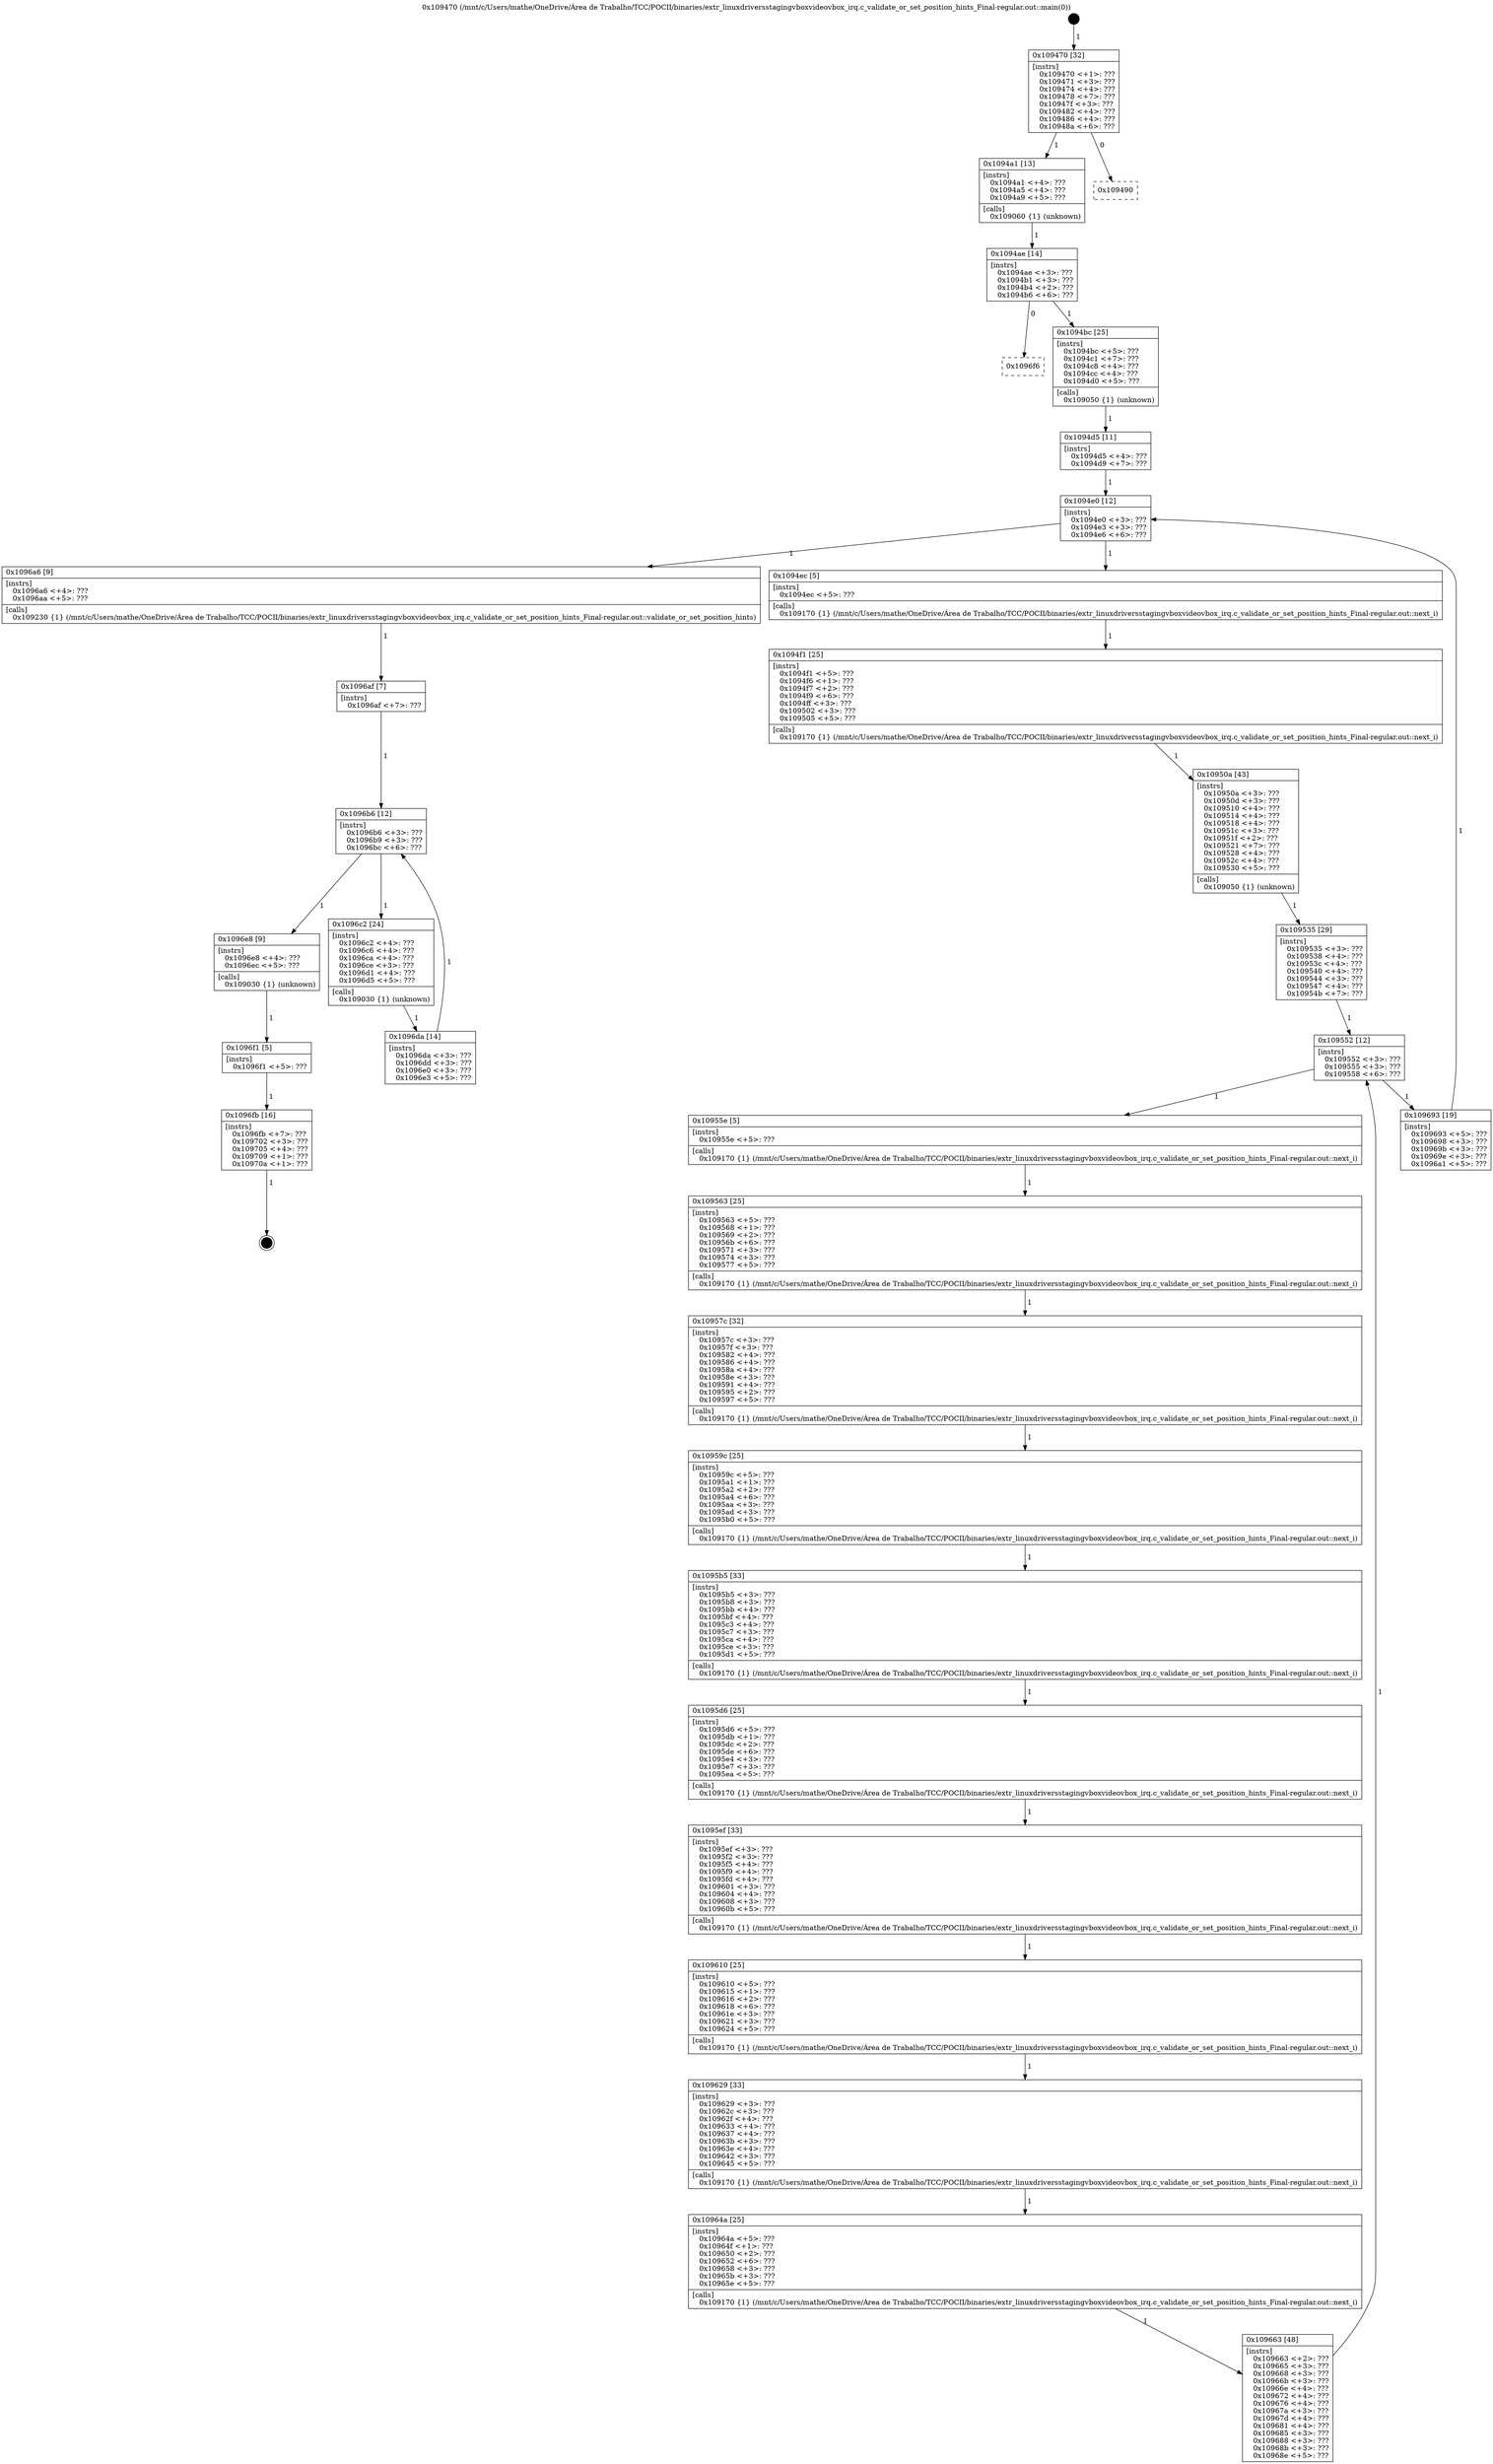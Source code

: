 digraph "0x109470" {
  label = "0x109470 (/mnt/c/Users/mathe/OneDrive/Área de Trabalho/TCC/POCII/binaries/extr_linuxdriversstagingvboxvideovbox_irq.c_validate_or_set_position_hints_Final-regular.out::main(0))"
  labelloc = "t"
  node[shape=record]

  Entry [label="",width=0.3,height=0.3,shape=circle,fillcolor=black,style=filled]
  "0x109470" [label="{
     0x109470 [32]\l
     | [instrs]\l
     &nbsp;&nbsp;0x109470 \<+1\>: ???\l
     &nbsp;&nbsp;0x109471 \<+3\>: ???\l
     &nbsp;&nbsp;0x109474 \<+4\>: ???\l
     &nbsp;&nbsp;0x109478 \<+7\>: ???\l
     &nbsp;&nbsp;0x10947f \<+3\>: ???\l
     &nbsp;&nbsp;0x109482 \<+4\>: ???\l
     &nbsp;&nbsp;0x109486 \<+4\>: ???\l
     &nbsp;&nbsp;0x10948a \<+6\>: ???\l
  }"]
  "0x1094a1" [label="{
     0x1094a1 [13]\l
     | [instrs]\l
     &nbsp;&nbsp;0x1094a1 \<+4\>: ???\l
     &nbsp;&nbsp;0x1094a5 \<+4\>: ???\l
     &nbsp;&nbsp;0x1094a9 \<+5\>: ???\l
     | [calls]\l
     &nbsp;&nbsp;0x109060 \{1\} (unknown)\l
  }"]
  "0x109490" [label="{
     0x109490\l
  }", style=dashed]
  "0x1094ae" [label="{
     0x1094ae [14]\l
     | [instrs]\l
     &nbsp;&nbsp;0x1094ae \<+3\>: ???\l
     &nbsp;&nbsp;0x1094b1 \<+3\>: ???\l
     &nbsp;&nbsp;0x1094b4 \<+2\>: ???\l
     &nbsp;&nbsp;0x1094b6 \<+6\>: ???\l
  }"]
  "0x1096f6" [label="{
     0x1096f6\l
  }", style=dashed]
  "0x1094bc" [label="{
     0x1094bc [25]\l
     | [instrs]\l
     &nbsp;&nbsp;0x1094bc \<+5\>: ???\l
     &nbsp;&nbsp;0x1094c1 \<+7\>: ???\l
     &nbsp;&nbsp;0x1094c8 \<+4\>: ???\l
     &nbsp;&nbsp;0x1094cc \<+4\>: ???\l
     &nbsp;&nbsp;0x1094d0 \<+5\>: ???\l
     | [calls]\l
     &nbsp;&nbsp;0x109050 \{1\} (unknown)\l
  }"]
  Exit [label="",width=0.3,height=0.3,shape=circle,fillcolor=black,style=filled,peripheries=2]
  "0x1094e0" [label="{
     0x1094e0 [12]\l
     | [instrs]\l
     &nbsp;&nbsp;0x1094e0 \<+3\>: ???\l
     &nbsp;&nbsp;0x1094e3 \<+3\>: ???\l
     &nbsp;&nbsp;0x1094e6 \<+6\>: ???\l
  }"]
  "0x1096a6" [label="{
     0x1096a6 [9]\l
     | [instrs]\l
     &nbsp;&nbsp;0x1096a6 \<+4\>: ???\l
     &nbsp;&nbsp;0x1096aa \<+5\>: ???\l
     | [calls]\l
     &nbsp;&nbsp;0x109230 \{1\} (/mnt/c/Users/mathe/OneDrive/Área de Trabalho/TCC/POCII/binaries/extr_linuxdriversstagingvboxvideovbox_irq.c_validate_or_set_position_hints_Final-regular.out::validate_or_set_position_hints)\l
  }"]
  "0x1094ec" [label="{
     0x1094ec [5]\l
     | [instrs]\l
     &nbsp;&nbsp;0x1094ec \<+5\>: ???\l
     | [calls]\l
     &nbsp;&nbsp;0x109170 \{1\} (/mnt/c/Users/mathe/OneDrive/Área de Trabalho/TCC/POCII/binaries/extr_linuxdriversstagingvboxvideovbox_irq.c_validate_or_set_position_hints_Final-regular.out::next_i)\l
  }"]
  "0x1094f1" [label="{
     0x1094f1 [25]\l
     | [instrs]\l
     &nbsp;&nbsp;0x1094f1 \<+5\>: ???\l
     &nbsp;&nbsp;0x1094f6 \<+1\>: ???\l
     &nbsp;&nbsp;0x1094f7 \<+2\>: ???\l
     &nbsp;&nbsp;0x1094f9 \<+6\>: ???\l
     &nbsp;&nbsp;0x1094ff \<+3\>: ???\l
     &nbsp;&nbsp;0x109502 \<+3\>: ???\l
     &nbsp;&nbsp;0x109505 \<+5\>: ???\l
     | [calls]\l
     &nbsp;&nbsp;0x109170 \{1\} (/mnt/c/Users/mathe/OneDrive/Área de Trabalho/TCC/POCII/binaries/extr_linuxdriversstagingvboxvideovbox_irq.c_validate_or_set_position_hints_Final-regular.out::next_i)\l
  }"]
  "0x10950a" [label="{
     0x10950a [43]\l
     | [instrs]\l
     &nbsp;&nbsp;0x10950a \<+3\>: ???\l
     &nbsp;&nbsp;0x10950d \<+3\>: ???\l
     &nbsp;&nbsp;0x109510 \<+4\>: ???\l
     &nbsp;&nbsp;0x109514 \<+4\>: ???\l
     &nbsp;&nbsp;0x109518 \<+4\>: ???\l
     &nbsp;&nbsp;0x10951c \<+3\>: ???\l
     &nbsp;&nbsp;0x10951f \<+2\>: ???\l
     &nbsp;&nbsp;0x109521 \<+7\>: ???\l
     &nbsp;&nbsp;0x109528 \<+4\>: ???\l
     &nbsp;&nbsp;0x10952c \<+4\>: ???\l
     &nbsp;&nbsp;0x109530 \<+5\>: ???\l
     | [calls]\l
     &nbsp;&nbsp;0x109050 \{1\} (unknown)\l
  }"]
  "0x109552" [label="{
     0x109552 [12]\l
     | [instrs]\l
     &nbsp;&nbsp;0x109552 \<+3\>: ???\l
     &nbsp;&nbsp;0x109555 \<+3\>: ???\l
     &nbsp;&nbsp;0x109558 \<+6\>: ???\l
  }"]
  "0x109693" [label="{
     0x109693 [19]\l
     | [instrs]\l
     &nbsp;&nbsp;0x109693 \<+5\>: ???\l
     &nbsp;&nbsp;0x109698 \<+3\>: ???\l
     &nbsp;&nbsp;0x10969b \<+3\>: ???\l
     &nbsp;&nbsp;0x10969e \<+3\>: ???\l
     &nbsp;&nbsp;0x1096a1 \<+5\>: ???\l
  }"]
  "0x10955e" [label="{
     0x10955e [5]\l
     | [instrs]\l
     &nbsp;&nbsp;0x10955e \<+5\>: ???\l
     | [calls]\l
     &nbsp;&nbsp;0x109170 \{1\} (/mnt/c/Users/mathe/OneDrive/Área de Trabalho/TCC/POCII/binaries/extr_linuxdriversstagingvboxvideovbox_irq.c_validate_or_set_position_hints_Final-regular.out::next_i)\l
  }"]
  "0x109563" [label="{
     0x109563 [25]\l
     | [instrs]\l
     &nbsp;&nbsp;0x109563 \<+5\>: ???\l
     &nbsp;&nbsp;0x109568 \<+1\>: ???\l
     &nbsp;&nbsp;0x109569 \<+2\>: ???\l
     &nbsp;&nbsp;0x10956b \<+6\>: ???\l
     &nbsp;&nbsp;0x109571 \<+3\>: ???\l
     &nbsp;&nbsp;0x109574 \<+3\>: ???\l
     &nbsp;&nbsp;0x109577 \<+5\>: ???\l
     | [calls]\l
     &nbsp;&nbsp;0x109170 \{1\} (/mnt/c/Users/mathe/OneDrive/Área de Trabalho/TCC/POCII/binaries/extr_linuxdriversstagingvboxvideovbox_irq.c_validate_or_set_position_hints_Final-regular.out::next_i)\l
  }"]
  "0x10957c" [label="{
     0x10957c [32]\l
     | [instrs]\l
     &nbsp;&nbsp;0x10957c \<+3\>: ???\l
     &nbsp;&nbsp;0x10957f \<+3\>: ???\l
     &nbsp;&nbsp;0x109582 \<+4\>: ???\l
     &nbsp;&nbsp;0x109586 \<+4\>: ???\l
     &nbsp;&nbsp;0x10958a \<+4\>: ???\l
     &nbsp;&nbsp;0x10958e \<+3\>: ???\l
     &nbsp;&nbsp;0x109591 \<+4\>: ???\l
     &nbsp;&nbsp;0x109595 \<+2\>: ???\l
     &nbsp;&nbsp;0x109597 \<+5\>: ???\l
     | [calls]\l
     &nbsp;&nbsp;0x109170 \{1\} (/mnt/c/Users/mathe/OneDrive/Área de Trabalho/TCC/POCII/binaries/extr_linuxdriversstagingvboxvideovbox_irq.c_validate_or_set_position_hints_Final-regular.out::next_i)\l
  }"]
  "0x10959c" [label="{
     0x10959c [25]\l
     | [instrs]\l
     &nbsp;&nbsp;0x10959c \<+5\>: ???\l
     &nbsp;&nbsp;0x1095a1 \<+1\>: ???\l
     &nbsp;&nbsp;0x1095a2 \<+2\>: ???\l
     &nbsp;&nbsp;0x1095a4 \<+6\>: ???\l
     &nbsp;&nbsp;0x1095aa \<+3\>: ???\l
     &nbsp;&nbsp;0x1095ad \<+3\>: ???\l
     &nbsp;&nbsp;0x1095b0 \<+5\>: ???\l
     | [calls]\l
     &nbsp;&nbsp;0x109170 \{1\} (/mnt/c/Users/mathe/OneDrive/Área de Trabalho/TCC/POCII/binaries/extr_linuxdriversstagingvboxvideovbox_irq.c_validate_or_set_position_hints_Final-regular.out::next_i)\l
  }"]
  "0x1095b5" [label="{
     0x1095b5 [33]\l
     | [instrs]\l
     &nbsp;&nbsp;0x1095b5 \<+3\>: ???\l
     &nbsp;&nbsp;0x1095b8 \<+3\>: ???\l
     &nbsp;&nbsp;0x1095bb \<+4\>: ???\l
     &nbsp;&nbsp;0x1095bf \<+4\>: ???\l
     &nbsp;&nbsp;0x1095c3 \<+4\>: ???\l
     &nbsp;&nbsp;0x1095c7 \<+3\>: ???\l
     &nbsp;&nbsp;0x1095ca \<+4\>: ???\l
     &nbsp;&nbsp;0x1095ce \<+3\>: ???\l
     &nbsp;&nbsp;0x1095d1 \<+5\>: ???\l
     | [calls]\l
     &nbsp;&nbsp;0x109170 \{1\} (/mnt/c/Users/mathe/OneDrive/Área de Trabalho/TCC/POCII/binaries/extr_linuxdriversstagingvboxvideovbox_irq.c_validate_or_set_position_hints_Final-regular.out::next_i)\l
  }"]
  "0x1095d6" [label="{
     0x1095d6 [25]\l
     | [instrs]\l
     &nbsp;&nbsp;0x1095d6 \<+5\>: ???\l
     &nbsp;&nbsp;0x1095db \<+1\>: ???\l
     &nbsp;&nbsp;0x1095dc \<+2\>: ???\l
     &nbsp;&nbsp;0x1095de \<+6\>: ???\l
     &nbsp;&nbsp;0x1095e4 \<+3\>: ???\l
     &nbsp;&nbsp;0x1095e7 \<+3\>: ???\l
     &nbsp;&nbsp;0x1095ea \<+5\>: ???\l
     | [calls]\l
     &nbsp;&nbsp;0x109170 \{1\} (/mnt/c/Users/mathe/OneDrive/Área de Trabalho/TCC/POCII/binaries/extr_linuxdriversstagingvboxvideovbox_irq.c_validate_or_set_position_hints_Final-regular.out::next_i)\l
  }"]
  "0x1095ef" [label="{
     0x1095ef [33]\l
     | [instrs]\l
     &nbsp;&nbsp;0x1095ef \<+3\>: ???\l
     &nbsp;&nbsp;0x1095f2 \<+3\>: ???\l
     &nbsp;&nbsp;0x1095f5 \<+4\>: ???\l
     &nbsp;&nbsp;0x1095f9 \<+4\>: ???\l
     &nbsp;&nbsp;0x1095fd \<+4\>: ???\l
     &nbsp;&nbsp;0x109601 \<+3\>: ???\l
     &nbsp;&nbsp;0x109604 \<+4\>: ???\l
     &nbsp;&nbsp;0x109608 \<+3\>: ???\l
     &nbsp;&nbsp;0x10960b \<+5\>: ???\l
     | [calls]\l
     &nbsp;&nbsp;0x109170 \{1\} (/mnt/c/Users/mathe/OneDrive/Área de Trabalho/TCC/POCII/binaries/extr_linuxdriversstagingvboxvideovbox_irq.c_validate_or_set_position_hints_Final-regular.out::next_i)\l
  }"]
  "0x109610" [label="{
     0x109610 [25]\l
     | [instrs]\l
     &nbsp;&nbsp;0x109610 \<+5\>: ???\l
     &nbsp;&nbsp;0x109615 \<+1\>: ???\l
     &nbsp;&nbsp;0x109616 \<+2\>: ???\l
     &nbsp;&nbsp;0x109618 \<+6\>: ???\l
     &nbsp;&nbsp;0x10961e \<+3\>: ???\l
     &nbsp;&nbsp;0x109621 \<+3\>: ???\l
     &nbsp;&nbsp;0x109624 \<+5\>: ???\l
     | [calls]\l
     &nbsp;&nbsp;0x109170 \{1\} (/mnt/c/Users/mathe/OneDrive/Área de Trabalho/TCC/POCII/binaries/extr_linuxdriversstagingvboxvideovbox_irq.c_validate_or_set_position_hints_Final-regular.out::next_i)\l
  }"]
  "0x109629" [label="{
     0x109629 [33]\l
     | [instrs]\l
     &nbsp;&nbsp;0x109629 \<+3\>: ???\l
     &nbsp;&nbsp;0x10962c \<+3\>: ???\l
     &nbsp;&nbsp;0x10962f \<+4\>: ???\l
     &nbsp;&nbsp;0x109633 \<+4\>: ???\l
     &nbsp;&nbsp;0x109637 \<+4\>: ???\l
     &nbsp;&nbsp;0x10963b \<+3\>: ???\l
     &nbsp;&nbsp;0x10963e \<+4\>: ???\l
     &nbsp;&nbsp;0x109642 \<+3\>: ???\l
     &nbsp;&nbsp;0x109645 \<+5\>: ???\l
     | [calls]\l
     &nbsp;&nbsp;0x109170 \{1\} (/mnt/c/Users/mathe/OneDrive/Área de Trabalho/TCC/POCII/binaries/extr_linuxdriversstagingvboxvideovbox_irq.c_validate_or_set_position_hints_Final-regular.out::next_i)\l
  }"]
  "0x10964a" [label="{
     0x10964a [25]\l
     | [instrs]\l
     &nbsp;&nbsp;0x10964a \<+5\>: ???\l
     &nbsp;&nbsp;0x10964f \<+1\>: ???\l
     &nbsp;&nbsp;0x109650 \<+2\>: ???\l
     &nbsp;&nbsp;0x109652 \<+6\>: ???\l
     &nbsp;&nbsp;0x109658 \<+3\>: ???\l
     &nbsp;&nbsp;0x10965b \<+3\>: ???\l
     &nbsp;&nbsp;0x10965e \<+5\>: ???\l
     | [calls]\l
     &nbsp;&nbsp;0x109170 \{1\} (/mnt/c/Users/mathe/OneDrive/Área de Trabalho/TCC/POCII/binaries/extr_linuxdriversstagingvboxvideovbox_irq.c_validate_or_set_position_hints_Final-regular.out::next_i)\l
  }"]
  "0x109663" [label="{
     0x109663 [48]\l
     | [instrs]\l
     &nbsp;&nbsp;0x109663 \<+2\>: ???\l
     &nbsp;&nbsp;0x109665 \<+3\>: ???\l
     &nbsp;&nbsp;0x109668 \<+3\>: ???\l
     &nbsp;&nbsp;0x10966b \<+3\>: ???\l
     &nbsp;&nbsp;0x10966e \<+4\>: ???\l
     &nbsp;&nbsp;0x109672 \<+4\>: ???\l
     &nbsp;&nbsp;0x109676 \<+4\>: ???\l
     &nbsp;&nbsp;0x10967a \<+3\>: ???\l
     &nbsp;&nbsp;0x10967d \<+4\>: ???\l
     &nbsp;&nbsp;0x109681 \<+4\>: ???\l
     &nbsp;&nbsp;0x109685 \<+3\>: ???\l
     &nbsp;&nbsp;0x109688 \<+3\>: ???\l
     &nbsp;&nbsp;0x10968b \<+3\>: ???\l
     &nbsp;&nbsp;0x10968e \<+5\>: ???\l
  }"]
  "0x109535" [label="{
     0x109535 [29]\l
     | [instrs]\l
     &nbsp;&nbsp;0x109535 \<+3\>: ???\l
     &nbsp;&nbsp;0x109538 \<+4\>: ???\l
     &nbsp;&nbsp;0x10953c \<+4\>: ???\l
     &nbsp;&nbsp;0x109540 \<+4\>: ???\l
     &nbsp;&nbsp;0x109544 \<+3\>: ???\l
     &nbsp;&nbsp;0x109547 \<+4\>: ???\l
     &nbsp;&nbsp;0x10954b \<+7\>: ???\l
  }"]
  "0x1096fb" [label="{
     0x1096fb [16]\l
     | [instrs]\l
     &nbsp;&nbsp;0x1096fb \<+7\>: ???\l
     &nbsp;&nbsp;0x109702 \<+3\>: ???\l
     &nbsp;&nbsp;0x109705 \<+4\>: ???\l
     &nbsp;&nbsp;0x109709 \<+1\>: ???\l
     &nbsp;&nbsp;0x10970a \<+1\>: ???\l
  }"]
  "0x1094d5" [label="{
     0x1094d5 [11]\l
     | [instrs]\l
     &nbsp;&nbsp;0x1094d5 \<+4\>: ???\l
     &nbsp;&nbsp;0x1094d9 \<+7\>: ???\l
  }"]
  "0x1096b6" [label="{
     0x1096b6 [12]\l
     | [instrs]\l
     &nbsp;&nbsp;0x1096b6 \<+3\>: ???\l
     &nbsp;&nbsp;0x1096b9 \<+3\>: ???\l
     &nbsp;&nbsp;0x1096bc \<+6\>: ???\l
  }"]
  "0x1096e8" [label="{
     0x1096e8 [9]\l
     | [instrs]\l
     &nbsp;&nbsp;0x1096e8 \<+4\>: ???\l
     &nbsp;&nbsp;0x1096ec \<+5\>: ???\l
     | [calls]\l
     &nbsp;&nbsp;0x109030 \{1\} (unknown)\l
  }"]
  "0x1096c2" [label="{
     0x1096c2 [24]\l
     | [instrs]\l
     &nbsp;&nbsp;0x1096c2 \<+4\>: ???\l
     &nbsp;&nbsp;0x1096c6 \<+4\>: ???\l
     &nbsp;&nbsp;0x1096ca \<+4\>: ???\l
     &nbsp;&nbsp;0x1096ce \<+3\>: ???\l
     &nbsp;&nbsp;0x1096d1 \<+4\>: ???\l
     &nbsp;&nbsp;0x1096d5 \<+5\>: ???\l
     | [calls]\l
     &nbsp;&nbsp;0x109030 \{1\} (unknown)\l
  }"]
  "0x1096da" [label="{
     0x1096da [14]\l
     | [instrs]\l
     &nbsp;&nbsp;0x1096da \<+3\>: ???\l
     &nbsp;&nbsp;0x1096dd \<+3\>: ???\l
     &nbsp;&nbsp;0x1096e0 \<+3\>: ???\l
     &nbsp;&nbsp;0x1096e3 \<+5\>: ???\l
  }"]
  "0x1096af" [label="{
     0x1096af [7]\l
     | [instrs]\l
     &nbsp;&nbsp;0x1096af \<+7\>: ???\l
  }"]
  "0x1096f1" [label="{
     0x1096f1 [5]\l
     | [instrs]\l
     &nbsp;&nbsp;0x1096f1 \<+5\>: ???\l
  }"]
  Entry -> "0x109470" [label=" 1"]
  "0x109470" -> "0x1094a1" [label=" 1"]
  "0x109470" -> "0x109490" [label=" 0"]
  "0x1094a1" -> "0x1094ae" [label=" 1"]
  "0x1094ae" -> "0x1096f6" [label=" 0"]
  "0x1094ae" -> "0x1094bc" [label=" 1"]
  "0x1096fb" -> Exit [label=" 1"]
  "0x1094bc" -> "0x1094d5" [label=" 1"]
  "0x1094e0" -> "0x1096a6" [label=" 1"]
  "0x1094e0" -> "0x1094ec" [label=" 1"]
  "0x1094ec" -> "0x1094f1" [label=" 1"]
  "0x1094f1" -> "0x10950a" [label=" 1"]
  "0x10950a" -> "0x109535" [label=" 1"]
  "0x109552" -> "0x109693" [label=" 1"]
  "0x109552" -> "0x10955e" [label=" 1"]
  "0x10955e" -> "0x109563" [label=" 1"]
  "0x109563" -> "0x10957c" [label=" 1"]
  "0x10957c" -> "0x10959c" [label=" 1"]
  "0x10959c" -> "0x1095b5" [label=" 1"]
  "0x1095b5" -> "0x1095d6" [label=" 1"]
  "0x1095d6" -> "0x1095ef" [label=" 1"]
  "0x1095ef" -> "0x109610" [label=" 1"]
  "0x109610" -> "0x109629" [label=" 1"]
  "0x109629" -> "0x10964a" [label=" 1"]
  "0x10964a" -> "0x109663" [label=" 1"]
  "0x109535" -> "0x109552" [label=" 1"]
  "0x109663" -> "0x109552" [label=" 1"]
  "0x1096f1" -> "0x1096fb" [label=" 1"]
  "0x1094d5" -> "0x1094e0" [label=" 1"]
  "0x109693" -> "0x1094e0" [label=" 1"]
  "0x1096a6" -> "0x1096af" [label=" 1"]
  "0x1096b6" -> "0x1096e8" [label=" 1"]
  "0x1096b6" -> "0x1096c2" [label=" 1"]
  "0x1096c2" -> "0x1096da" [label=" 1"]
  "0x1096af" -> "0x1096b6" [label=" 1"]
  "0x1096da" -> "0x1096b6" [label=" 1"]
  "0x1096e8" -> "0x1096f1" [label=" 1"]
}
